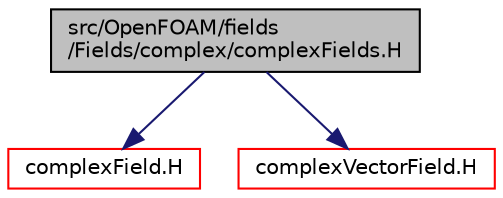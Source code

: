 digraph "src/OpenFOAM/fields/Fields/complex/complexFields.H"
{
  bgcolor="transparent";
  edge [fontname="Helvetica",fontsize="10",labelfontname="Helvetica",labelfontsize="10"];
  node [fontname="Helvetica",fontsize="10",shape=record];
  Node1 [label="src/OpenFOAM/fields\l/Fields/complex/complexFields.H",height=0.2,width=0.4,color="black", fillcolor="grey75", style="filled" fontcolor="black"];
  Node1 -> Node2 [color="midnightblue",fontsize="10",style="solid",fontname="Helvetica"];
  Node2 [label="complexField.H",height=0.2,width=0.4,color="red",URL="$complexField_8H.html"];
  Node1 -> Node3 [color="midnightblue",fontsize="10",style="solid",fontname="Helvetica"];
  Node3 [label="complexVectorField.H",height=0.2,width=0.4,color="red",URL="$complexVectorField_8H.html"];
}
